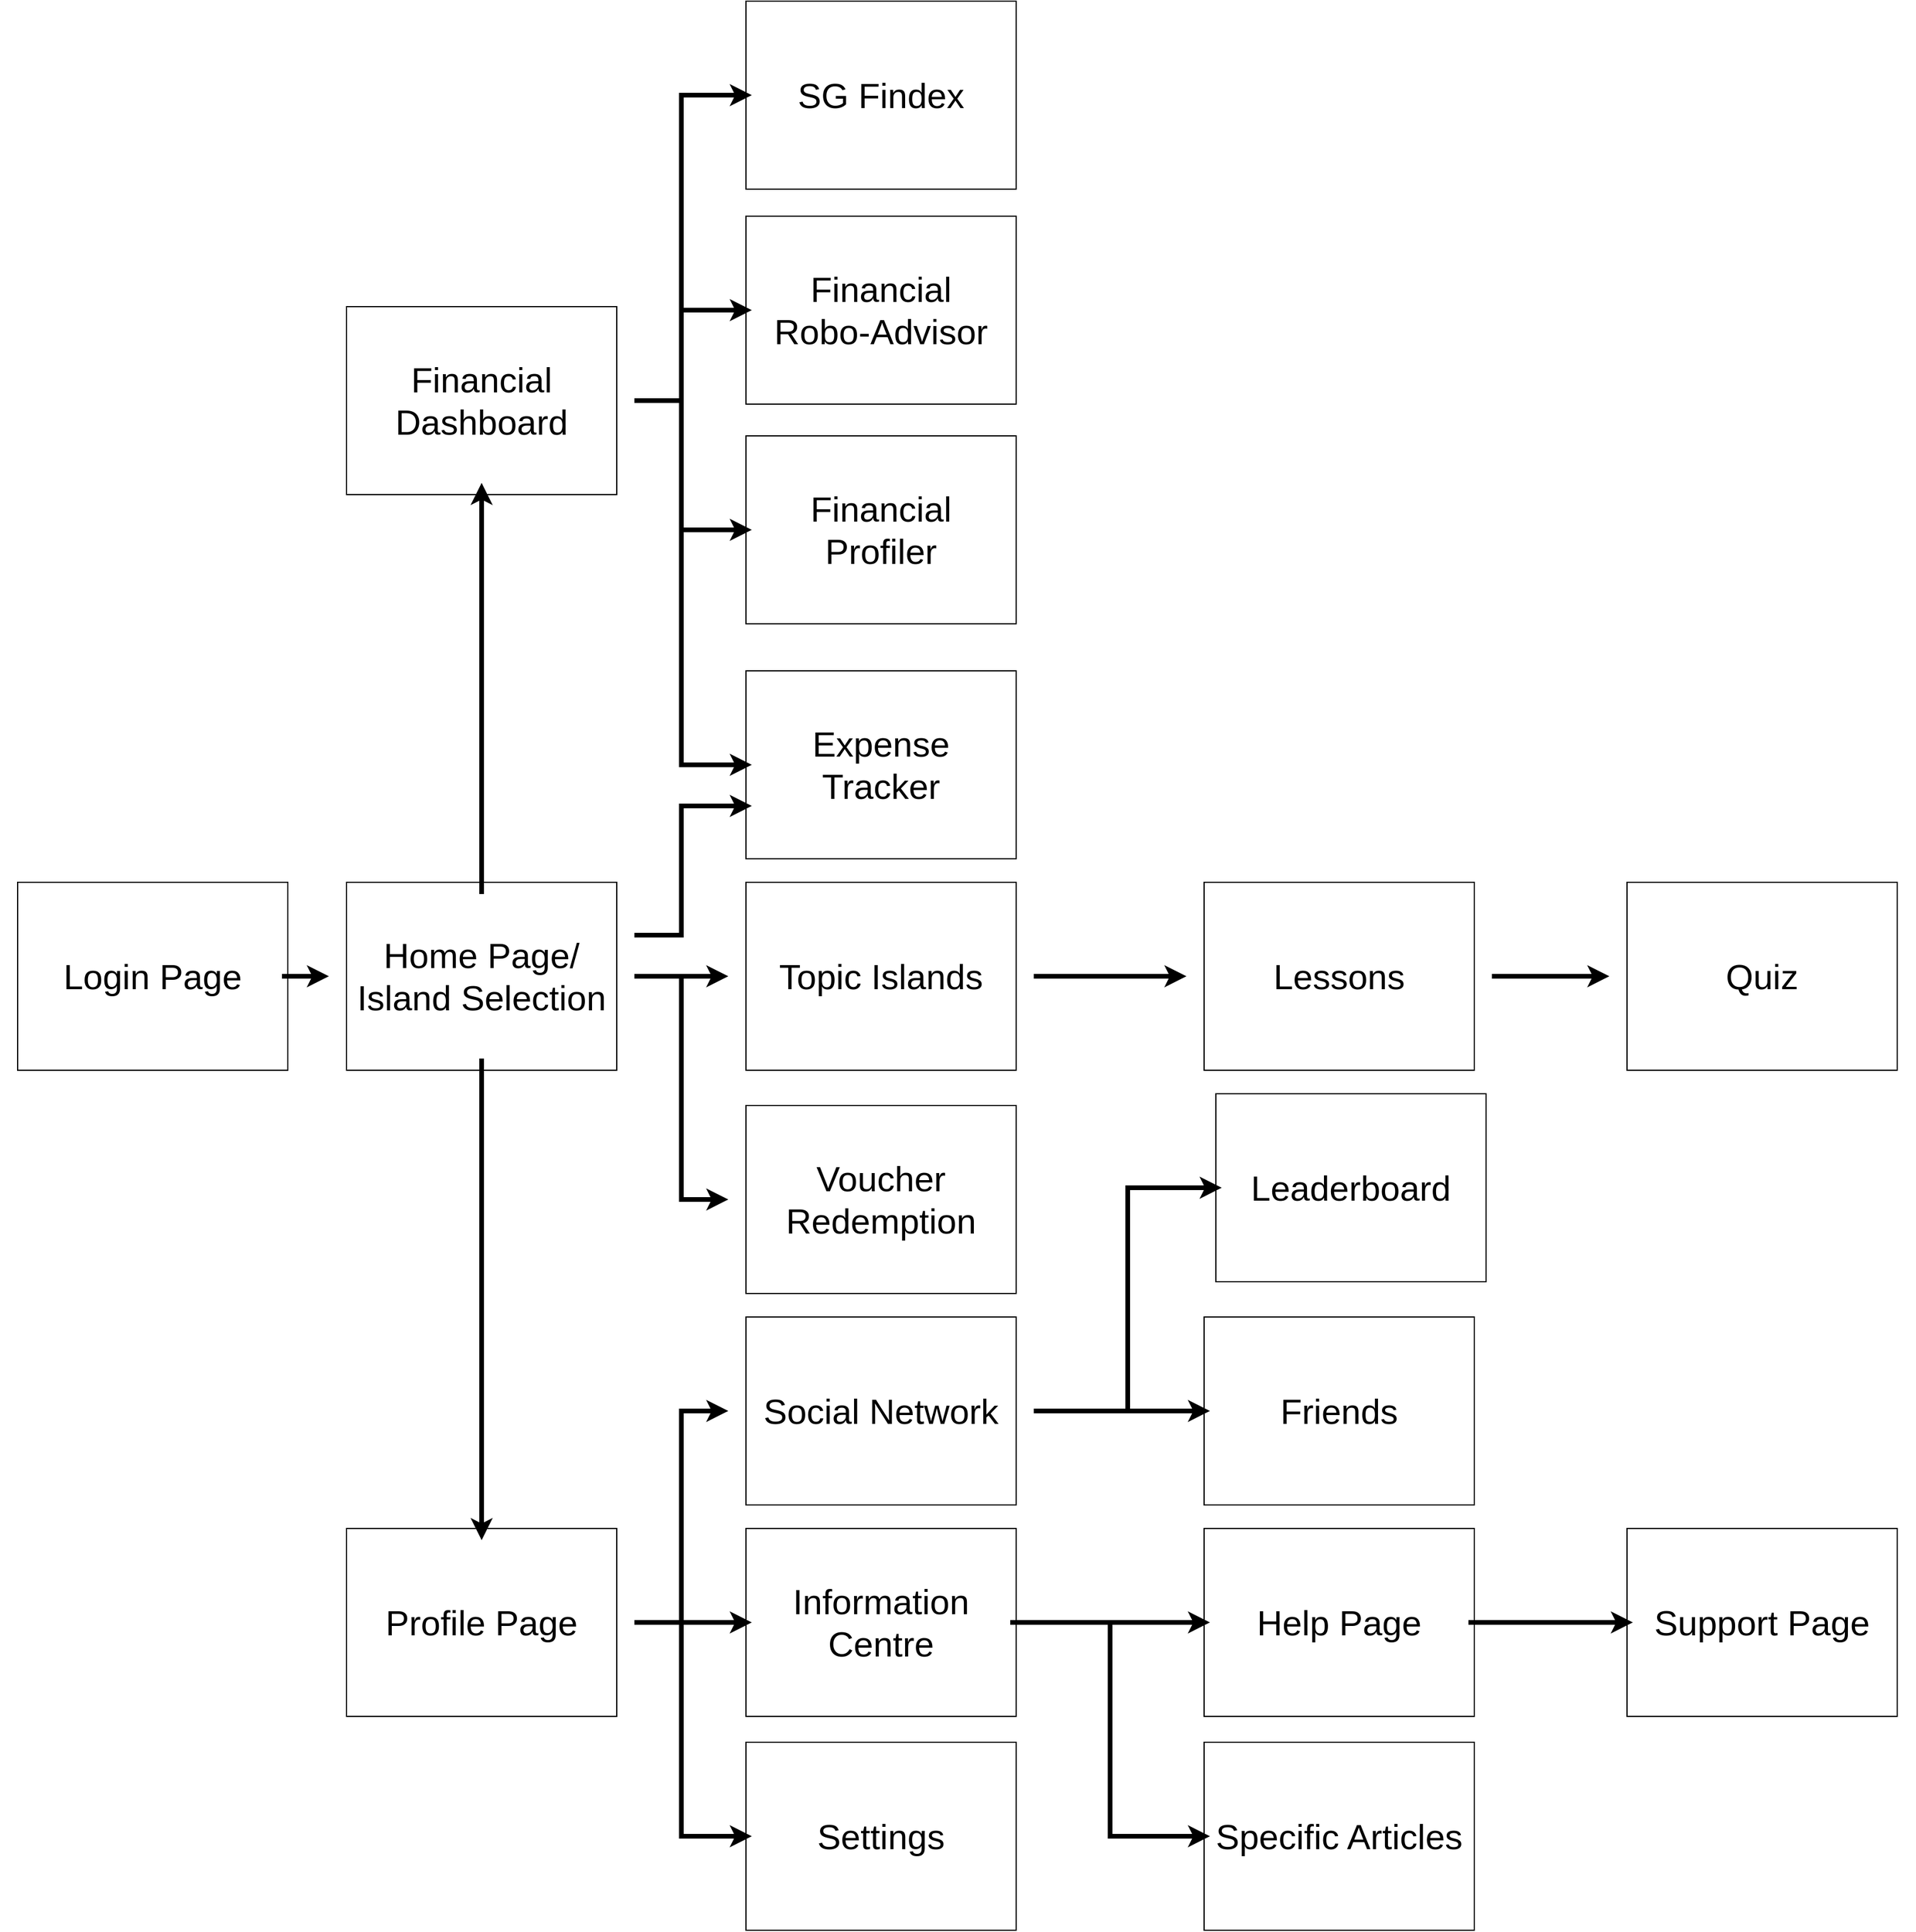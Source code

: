 <mxfile version="20.4.0" type="github">
  <diagram id="xeiWIUsCd8FCCVY9EHyw" name="Page-1">
    <mxGraphModel dx="3365" dy="1923" grid="1" gridSize="10" guides="1" tooltips="1" connect="1" arrows="1" fold="1" page="1" pageScale="1" pageWidth="2336" pageHeight="1654" math="0" shadow="0">
      <root>
        <mxCell id="0" />
        <mxCell id="1" parent="0" />
        <mxCell id="ZgKXBUmyCraqR8mIBlqp-3" value="" style="group" parent="1" vertex="1" connectable="0">
          <mxGeometry y="750" width="260" height="160" as="geometry" />
        </mxCell>
        <mxCell id="ZgKXBUmyCraqR8mIBlqp-65" value="" style="group" parent="ZgKXBUmyCraqR8mIBlqp-3" vertex="1" connectable="0">
          <mxGeometry x="15" width="230" height="160" as="geometry" />
        </mxCell>
        <mxCell id="ZgKXBUmyCraqR8mIBlqp-1" value="" style="rounded=0;whiteSpace=wrap;html=1;" parent="ZgKXBUmyCraqR8mIBlqp-65" vertex="1">
          <mxGeometry width="230" height="160" as="geometry" />
        </mxCell>
        <mxCell id="ZgKXBUmyCraqR8mIBlqp-2" value="&lt;font style=&quot;font-size: 30px;&quot;&gt;Login Page&lt;/font&gt;" style="text;html=1;strokeColor=none;fillColor=none;align=center;verticalAlign=middle;whiteSpace=wrap;rounded=0;container=1;" parent="ZgKXBUmyCraqR8mIBlqp-65" vertex="1">
          <mxGeometry x="5" y="10" width="220" height="140" as="geometry" />
        </mxCell>
        <mxCell id="ZgKXBUmyCraqR8mIBlqp-4" value="" style="group" parent="1" vertex="1" connectable="0">
          <mxGeometry x="280" y="750" width="260" height="160" as="geometry" />
        </mxCell>
        <mxCell id="ZgKXBUmyCraqR8mIBlqp-5" value="" style="rounded=0;whiteSpace=wrap;html=1;" parent="ZgKXBUmyCraqR8mIBlqp-4" vertex="1">
          <mxGeometry x="15" width="230" height="160" as="geometry" />
        </mxCell>
        <mxCell id="ZgKXBUmyCraqR8mIBlqp-6" value="&lt;font style=&quot;font-size: 30px;&quot;&gt;Home Page/&lt;br&gt;Island Selection&lt;br&gt;&lt;/font&gt;" style="text;html=1;strokeColor=none;fillColor=none;align=center;verticalAlign=middle;whiteSpace=wrap;rounded=0;" parent="ZgKXBUmyCraqR8mIBlqp-4" vertex="1">
          <mxGeometry y="10" width="260" height="140" as="geometry" />
        </mxCell>
        <mxCell id="ZgKXBUmyCraqR8mIBlqp-7" value="" style="group" parent="1" vertex="1" connectable="0">
          <mxGeometry x="280" y="260" width="260" height="160" as="geometry" />
        </mxCell>
        <mxCell id="ZgKXBUmyCraqR8mIBlqp-8" value="" style="rounded=0;whiteSpace=wrap;html=1;" parent="ZgKXBUmyCraqR8mIBlqp-7" vertex="1">
          <mxGeometry x="15" width="230" height="160" as="geometry" />
        </mxCell>
        <mxCell id="ZgKXBUmyCraqR8mIBlqp-9" value="&lt;font style=&quot;font-size: 30px;&quot;&gt;Financial Dashboard&lt;/font&gt;" style="text;html=1;strokeColor=none;fillColor=none;align=center;verticalAlign=middle;whiteSpace=wrap;rounded=0;" parent="ZgKXBUmyCraqR8mIBlqp-7" vertex="1">
          <mxGeometry y="10" width="260" height="140" as="geometry" />
        </mxCell>
        <mxCell id="ZgKXBUmyCraqR8mIBlqp-10" value="" style="group" parent="1" vertex="1" connectable="0">
          <mxGeometry x="280" y="1300" width="260" height="160" as="geometry" />
        </mxCell>
        <mxCell id="ZgKXBUmyCraqR8mIBlqp-11" value="" style="rounded=0;whiteSpace=wrap;html=1;" parent="ZgKXBUmyCraqR8mIBlqp-10" vertex="1">
          <mxGeometry x="15" width="230" height="160" as="geometry" />
        </mxCell>
        <mxCell id="ZgKXBUmyCraqR8mIBlqp-12" value="&lt;font style=&quot;font-size: 30px;&quot;&gt;Profile Page&lt;/font&gt;" style="text;html=1;strokeColor=none;fillColor=none;align=center;verticalAlign=middle;whiteSpace=wrap;rounded=0;" parent="ZgKXBUmyCraqR8mIBlqp-10" vertex="1">
          <mxGeometry y="10" width="260" height="140" as="geometry" />
        </mxCell>
        <mxCell id="ZgKXBUmyCraqR8mIBlqp-13" value="" style="group" parent="1" vertex="1" connectable="0">
          <mxGeometry x="620" y="750" width="260" height="160" as="geometry" />
        </mxCell>
        <mxCell id="ZgKXBUmyCraqR8mIBlqp-14" value="" style="rounded=0;whiteSpace=wrap;html=1;" parent="ZgKXBUmyCraqR8mIBlqp-13" vertex="1">
          <mxGeometry x="15" width="230" height="160" as="geometry" />
        </mxCell>
        <mxCell id="ZgKXBUmyCraqR8mIBlqp-15" value="&lt;span style=&quot;font-size: 30px;&quot;&gt;Topic Islands&lt;/span&gt;" style="text;html=1;strokeColor=none;fillColor=none;align=center;verticalAlign=middle;whiteSpace=wrap;rounded=0;" parent="ZgKXBUmyCraqR8mIBlqp-13" vertex="1">
          <mxGeometry y="10" width="260" height="140" as="geometry" />
        </mxCell>
        <mxCell id="ZgKXBUmyCraqR8mIBlqp-16" value="" style="group" parent="1" vertex="1" connectable="0">
          <mxGeometry x="1010" y="750" width="260" height="160" as="geometry" />
        </mxCell>
        <mxCell id="ZgKXBUmyCraqR8mIBlqp-17" value="" style="rounded=0;whiteSpace=wrap;html=1;" parent="ZgKXBUmyCraqR8mIBlqp-16" vertex="1">
          <mxGeometry x="15" width="230" height="160" as="geometry" />
        </mxCell>
        <mxCell id="ZgKXBUmyCraqR8mIBlqp-18" value="&lt;span style=&quot;font-size: 30px;&quot;&gt;Lessons&lt;/span&gt;" style="text;html=1;strokeColor=none;fillColor=none;align=center;verticalAlign=middle;whiteSpace=wrap;rounded=0;" parent="ZgKXBUmyCraqR8mIBlqp-16" vertex="1">
          <mxGeometry y="10" width="260" height="140" as="geometry" />
        </mxCell>
        <mxCell id="ZgKXBUmyCraqR8mIBlqp-19" value="" style="group" parent="1" vertex="1" connectable="0">
          <mxGeometry x="1370" y="750" width="260" height="160" as="geometry" />
        </mxCell>
        <mxCell id="ZgKXBUmyCraqR8mIBlqp-20" value="" style="rounded=0;whiteSpace=wrap;html=1;" parent="ZgKXBUmyCraqR8mIBlqp-19" vertex="1">
          <mxGeometry x="15" width="230" height="160" as="geometry" />
        </mxCell>
        <mxCell id="ZgKXBUmyCraqR8mIBlqp-21" value="&lt;span style=&quot;font-size: 30px;&quot;&gt;Quiz&lt;/span&gt;" style="text;html=1;strokeColor=none;fillColor=none;align=center;verticalAlign=middle;whiteSpace=wrap;rounded=0;" parent="ZgKXBUmyCraqR8mIBlqp-19" vertex="1">
          <mxGeometry y="10" width="260" height="140" as="geometry" />
        </mxCell>
        <mxCell id="ZgKXBUmyCraqR8mIBlqp-22" value="" style="group" parent="1" vertex="1" connectable="0">
          <mxGeometry x="620" y="1120" width="260" height="160" as="geometry" />
        </mxCell>
        <mxCell id="ZgKXBUmyCraqR8mIBlqp-23" value="" style="rounded=0;whiteSpace=wrap;html=1;" parent="ZgKXBUmyCraqR8mIBlqp-22" vertex="1">
          <mxGeometry x="15" width="230" height="160" as="geometry" />
        </mxCell>
        <mxCell id="ZgKXBUmyCraqR8mIBlqp-24" value="&lt;span style=&quot;font-size: 30px;&quot;&gt;Social Network&lt;/span&gt;" style="text;html=1;strokeColor=none;fillColor=none;align=center;verticalAlign=middle;whiteSpace=wrap;rounded=0;" parent="ZgKXBUmyCraqR8mIBlqp-22" vertex="1">
          <mxGeometry y="10" width="260" height="140" as="geometry" />
        </mxCell>
        <mxCell id="ZgKXBUmyCraqR8mIBlqp-25" value="" style="group" parent="1" vertex="1" connectable="0">
          <mxGeometry x="620" y="1300" width="260" height="160" as="geometry" />
        </mxCell>
        <mxCell id="ZgKXBUmyCraqR8mIBlqp-26" value="" style="rounded=0;whiteSpace=wrap;html=1;" parent="ZgKXBUmyCraqR8mIBlqp-25" vertex="1">
          <mxGeometry x="15" width="230" height="160" as="geometry" />
        </mxCell>
        <mxCell id="ZgKXBUmyCraqR8mIBlqp-27" value="&lt;span style=&quot;font-size: 30px;&quot;&gt;Information Centre&lt;/span&gt;" style="text;html=1;strokeColor=none;fillColor=none;align=center;verticalAlign=middle;whiteSpace=wrap;rounded=0;" parent="ZgKXBUmyCraqR8mIBlqp-25" vertex="1">
          <mxGeometry x="20" y="10" width="220" height="140" as="geometry" />
        </mxCell>
        <mxCell id="ZgKXBUmyCraqR8mIBlqp-31" value="" style="group" parent="1" vertex="1" connectable="0">
          <mxGeometry x="620" y="940" width="260" height="160" as="geometry" />
        </mxCell>
        <mxCell id="ZgKXBUmyCraqR8mIBlqp-32" value="" style="rounded=0;whiteSpace=wrap;html=1;" parent="ZgKXBUmyCraqR8mIBlqp-31" vertex="1">
          <mxGeometry x="15" width="230" height="160" as="geometry" />
        </mxCell>
        <mxCell id="ZgKXBUmyCraqR8mIBlqp-33" value="&lt;span style=&quot;font-size: 30px;&quot;&gt;Voucher Redemption&lt;/span&gt;" style="text;html=1;strokeColor=none;fillColor=none;align=center;verticalAlign=middle;whiteSpace=wrap;rounded=0;" parent="ZgKXBUmyCraqR8mIBlqp-31" vertex="1">
          <mxGeometry y="10" width="260" height="140" as="geometry" />
        </mxCell>
        <mxCell id="ZgKXBUmyCraqR8mIBlqp-34" value="" style="group" parent="1" vertex="1" connectable="0">
          <mxGeometry x="1010" y="1300" width="260" height="160" as="geometry" />
        </mxCell>
        <mxCell id="ZgKXBUmyCraqR8mIBlqp-35" value="" style="rounded=0;whiteSpace=wrap;html=1;" parent="ZgKXBUmyCraqR8mIBlqp-34" vertex="1">
          <mxGeometry x="15" width="230" height="160" as="geometry" />
        </mxCell>
        <mxCell id="ZgKXBUmyCraqR8mIBlqp-36" value="&lt;span style=&quot;font-size: 30px;&quot;&gt;Help Page&lt;/span&gt;" style="text;html=1;strokeColor=none;fillColor=none;align=center;verticalAlign=middle;whiteSpace=wrap;rounded=0;" parent="ZgKXBUmyCraqR8mIBlqp-34" vertex="1">
          <mxGeometry x="20" y="10" width="220" height="140" as="geometry" />
        </mxCell>
        <mxCell id="ZgKXBUmyCraqR8mIBlqp-37" value="" style="group" parent="1" vertex="1" connectable="0">
          <mxGeometry x="620" y="570" width="260" height="160" as="geometry" />
        </mxCell>
        <mxCell id="ZgKXBUmyCraqR8mIBlqp-38" value="" style="rounded=0;whiteSpace=wrap;html=1;" parent="ZgKXBUmyCraqR8mIBlqp-37" vertex="1">
          <mxGeometry x="15" width="230" height="160" as="geometry" />
        </mxCell>
        <mxCell id="ZgKXBUmyCraqR8mIBlqp-39" value="&lt;span style=&quot;font-size: 30px;&quot;&gt;Expense Tracker&lt;/span&gt;" style="text;html=1;strokeColor=none;fillColor=none;align=center;verticalAlign=middle;whiteSpace=wrap;rounded=0;" parent="ZgKXBUmyCraqR8mIBlqp-37" vertex="1">
          <mxGeometry x="20" y="10" width="220" height="140" as="geometry" />
        </mxCell>
        <mxCell id="ZgKXBUmyCraqR8mIBlqp-40" value="" style="group" parent="1" vertex="1" connectable="0">
          <mxGeometry x="620" y="370" width="260" height="160" as="geometry" />
        </mxCell>
        <mxCell id="ZgKXBUmyCraqR8mIBlqp-41" value="" style="rounded=0;whiteSpace=wrap;html=1;" parent="ZgKXBUmyCraqR8mIBlqp-40" vertex="1">
          <mxGeometry x="15" width="230" height="160" as="geometry" />
        </mxCell>
        <mxCell id="ZgKXBUmyCraqR8mIBlqp-42" value="&lt;span style=&quot;font-size: 30px;&quot;&gt;Financial Profiler&lt;/span&gt;" style="text;html=1;strokeColor=none;fillColor=none;align=center;verticalAlign=middle;whiteSpace=wrap;rounded=0;" parent="ZgKXBUmyCraqR8mIBlqp-40" vertex="1">
          <mxGeometry x="20" y="10" width="220" height="140" as="geometry" />
        </mxCell>
        <mxCell id="ZgKXBUmyCraqR8mIBlqp-43" value="" style="group" parent="1" vertex="1" connectable="0">
          <mxGeometry x="620" y="183" width="260" height="160" as="geometry" />
        </mxCell>
        <mxCell id="ZgKXBUmyCraqR8mIBlqp-44" value="" style="rounded=0;whiteSpace=wrap;html=1;" parent="ZgKXBUmyCraqR8mIBlqp-43" vertex="1">
          <mxGeometry x="15" width="230" height="160" as="geometry" />
        </mxCell>
        <mxCell id="ZgKXBUmyCraqR8mIBlqp-45" value="&lt;span style=&quot;font-size: 30px;&quot;&gt;Financial &lt;br&gt;Robo-Advisor&lt;/span&gt;" style="text;html=1;strokeColor=none;fillColor=none;align=center;verticalAlign=middle;whiteSpace=wrap;rounded=0;" parent="ZgKXBUmyCraqR8mIBlqp-43" vertex="1">
          <mxGeometry x="20" y="10" width="220" height="140" as="geometry" />
        </mxCell>
        <mxCell id="ZgKXBUmyCraqR8mIBlqp-46" value="" style="group" parent="1" vertex="1" connectable="0">
          <mxGeometry x="620" y="1482" width="260" height="160" as="geometry" />
        </mxCell>
        <mxCell id="ZgKXBUmyCraqR8mIBlqp-47" value="" style="rounded=0;whiteSpace=wrap;html=1;" parent="ZgKXBUmyCraqR8mIBlqp-46" vertex="1">
          <mxGeometry x="15" width="230" height="160" as="geometry" />
        </mxCell>
        <mxCell id="ZgKXBUmyCraqR8mIBlqp-48" value="&lt;span style=&quot;font-size: 30px;&quot;&gt;Settings&lt;/span&gt;" style="text;html=1;strokeColor=none;fillColor=none;align=center;verticalAlign=middle;whiteSpace=wrap;rounded=0;" parent="ZgKXBUmyCraqR8mIBlqp-46" vertex="1">
          <mxGeometry x="20" y="10" width="220" height="140" as="geometry" />
        </mxCell>
        <mxCell id="ZgKXBUmyCraqR8mIBlqp-49" value="" style="group" parent="1" vertex="1" connectable="0">
          <mxGeometry x="1020" y="930" width="260" height="160" as="geometry" />
        </mxCell>
        <mxCell id="ZgKXBUmyCraqR8mIBlqp-50" value="" style="rounded=0;whiteSpace=wrap;html=1;" parent="ZgKXBUmyCraqR8mIBlqp-49" vertex="1">
          <mxGeometry x="15" width="230" height="160" as="geometry" />
        </mxCell>
        <mxCell id="ZgKXBUmyCraqR8mIBlqp-51" value="&lt;span style=&quot;font-size: 30px;&quot;&gt;Leaderboard&lt;/span&gt;" style="text;html=1;strokeColor=none;fillColor=none;align=center;verticalAlign=middle;whiteSpace=wrap;rounded=0;" parent="ZgKXBUmyCraqR8mIBlqp-49" vertex="1">
          <mxGeometry x="20" y="10" width="220" height="140" as="geometry" />
        </mxCell>
        <mxCell id="ZgKXBUmyCraqR8mIBlqp-52" value="" style="group" parent="1" vertex="1" connectable="0">
          <mxGeometry x="1010" y="1120" width="260" height="160" as="geometry" />
        </mxCell>
        <mxCell id="ZgKXBUmyCraqR8mIBlqp-53" value="" style="rounded=0;whiteSpace=wrap;html=1;" parent="ZgKXBUmyCraqR8mIBlqp-52" vertex="1">
          <mxGeometry x="15" width="230" height="160" as="geometry" />
        </mxCell>
        <mxCell id="ZgKXBUmyCraqR8mIBlqp-54" value="&lt;span style=&quot;font-size: 30px;&quot;&gt;Friends&lt;/span&gt;" style="text;html=1;strokeColor=none;fillColor=none;align=center;verticalAlign=middle;whiteSpace=wrap;rounded=0;" parent="ZgKXBUmyCraqR8mIBlqp-52" vertex="1">
          <mxGeometry x="20" y="10" width="220" height="140" as="geometry" />
        </mxCell>
        <mxCell id="ZgKXBUmyCraqR8mIBlqp-55" value="" style="group" parent="1" vertex="1" connectable="0">
          <mxGeometry x="1010" y="1482" width="260" height="160" as="geometry" />
        </mxCell>
        <mxCell id="ZgKXBUmyCraqR8mIBlqp-56" value="" style="rounded=0;whiteSpace=wrap;html=1;" parent="ZgKXBUmyCraqR8mIBlqp-55" vertex="1">
          <mxGeometry x="15" width="230" height="160" as="geometry" />
        </mxCell>
        <mxCell id="ZgKXBUmyCraqR8mIBlqp-57" value="&lt;span style=&quot;font-size: 30px;&quot;&gt;Specific Articles&lt;/span&gt;" style="text;html=1;strokeColor=none;fillColor=none;align=center;verticalAlign=middle;whiteSpace=wrap;rounded=0;" parent="ZgKXBUmyCraqR8mIBlqp-55" vertex="1">
          <mxGeometry x="20" y="10" width="220" height="140" as="geometry" />
        </mxCell>
        <mxCell id="ZgKXBUmyCraqR8mIBlqp-58" value="" style="group" parent="1" vertex="1" connectable="0">
          <mxGeometry x="620" width="260" height="160" as="geometry" />
        </mxCell>
        <mxCell id="ZgKXBUmyCraqR8mIBlqp-59" value="" style="rounded=0;whiteSpace=wrap;html=1;" parent="ZgKXBUmyCraqR8mIBlqp-58" vertex="1">
          <mxGeometry x="15" width="230" height="160" as="geometry" />
        </mxCell>
        <mxCell id="ZgKXBUmyCraqR8mIBlqp-60" value="&lt;span style=&quot;font-size: 30px;&quot;&gt;SG Findex&lt;/span&gt;" style="text;html=1;strokeColor=none;fillColor=none;align=center;verticalAlign=middle;whiteSpace=wrap;rounded=0;" parent="ZgKXBUmyCraqR8mIBlqp-58" vertex="1">
          <mxGeometry x="20" y="10" width="220" height="140" as="geometry" />
        </mxCell>
        <mxCell id="ZgKXBUmyCraqR8mIBlqp-67" style="edgeStyle=orthogonalEdgeStyle;rounded=0;orthogonalLoop=1;jettySize=auto;html=1;exitX=1;exitY=0.5;exitDx=0;exitDy=0;strokeWidth=4;fontSize=30;" parent="1" source="ZgKXBUmyCraqR8mIBlqp-2" target="ZgKXBUmyCraqR8mIBlqp-6" edge="1">
          <mxGeometry relative="1" as="geometry" />
        </mxCell>
        <mxCell id="ZgKXBUmyCraqR8mIBlqp-70" style="edgeStyle=orthogonalEdgeStyle;rounded=0;orthogonalLoop=1;jettySize=auto;html=1;exitX=0.5;exitY=0;exitDx=0;exitDy=0;entryX=0.5;entryY=1;entryDx=0;entryDy=0;strokeWidth=4;fontSize=30;" parent="1" source="ZgKXBUmyCraqR8mIBlqp-6" target="ZgKXBUmyCraqR8mIBlqp-9" edge="1">
          <mxGeometry relative="1" as="geometry" />
        </mxCell>
        <mxCell id="ZgKXBUmyCraqR8mIBlqp-71" style="edgeStyle=orthogonalEdgeStyle;rounded=0;orthogonalLoop=1;jettySize=auto;html=1;exitX=0.5;exitY=1;exitDx=0;exitDy=0;entryX=0.5;entryY=0;entryDx=0;entryDy=0;strokeWidth=4;fontSize=30;" parent="1" source="ZgKXBUmyCraqR8mIBlqp-6" target="ZgKXBUmyCraqR8mIBlqp-12" edge="1">
          <mxGeometry relative="1" as="geometry" />
        </mxCell>
        <mxCell id="ZgKXBUmyCraqR8mIBlqp-72" style="edgeStyle=orthogonalEdgeStyle;rounded=0;orthogonalLoop=1;jettySize=auto;html=1;exitX=1;exitY=0.5;exitDx=0;exitDy=0;entryX=0;entryY=0.5;entryDx=0;entryDy=0;strokeWidth=4;fontSize=30;" parent="1" source="ZgKXBUmyCraqR8mIBlqp-6" target="ZgKXBUmyCraqR8mIBlqp-15" edge="1">
          <mxGeometry relative="1" as="geometry" />
        </mxCell>
        <mxCell id="ZgKXBUmyCraqR8mIBlqp-74" style="edgeStyle=orthogonalEdgeStyle;rounded=0;orthogonalLoop=1;jettySize=auto;html=1;exitX=1;exitY=0.5;exitDx=0;exitDy=0;entryX=0;entryY=0.5;entryDx=0;entryDy=0;strokeWidth=4;fontSize=30;" parent="1" source="ZgKXBUmyCraqR8mIBlqp-6" target="ZgKXBUmyCraqR8mIBlqp-33" edge="1">
          <mxGeometry relative="1" as="geometry" />
        </mxCell>
        <mxCell id="ZgKXBUmyCraqR8mIBlqp-76" style="edgeStyle=orthogonalEdgeStyle;rounded=0;orthogonalLoop=1;jettySize=auto;html=1;exitX=1;exitY=0.5;exitDx=0;exitDy=0;entryX=0;entryY=0.5;entryDx=0;entryDy=0;strokeWidth=4;fontSize=30;" parent="1" source="ZgKXBUmyCraqR8mIBlqp-12" target="ZgKXBUmyCraqR8mIBlqp-24" edge="1">
          <mxGeometry relative="1" as="geometry" />
        </mxCell>
        <mxCell id="ZgKXBUmyCraqR8mIBlqp-77" style="edgeStyle=orthogonalEdgeStyle;rounded=0;orthogonalLoop=1;jettySize=auto;html=1;exitX=1;exitY=0.5;exitDx=0;exitDy=0;entryX=0;entryY=0.5;entryDx=0;entryDy=0;strokeWidth=4;fontSize=30;" parent="1" source="ZgKXBUmyCraqR8mIBlqp-12" target="ZgKXBUmyCraqR8mIBlqp-27" edge="1">
          <mxGeometry relative="1" as="geometry" />
        </mxCell>
        <mxCell id="ZgKXBUmyCraqR8mIBlqp-78" style="edgeStyle=orthogonalEdgeStyle;rounded=0;orthogonalLoop=1;jettySize=auto;html=1;exitX=1;exitY=0.5;exitDx=0;exitDy=0;entryX=0;entryY=0.5;entryDx=0;entryDy=0;strokeWidth=4;fontSize=30;" parent="1" source="ZgKXBUmyCraqR8mIBlqp-12" target="ZgKXBUmyCraqR8mIBlqp-48" edge="1">
          <mxGeometry relative="1" as="geometry">
            <Array as="points">
              <mxPoint x="580" y="1380" />
              <mxPoint x="580" y="1562" />
            </Array>
          </mxGeometry>
        </mxCell>
        <mxCell id="ZgKXBUmyCraqR8mIBlqp-79" style="edgeStyle=orthogonalEdgeStyle;rounded=0;orthogonalLoop=1;jettySize=auto;html=1;exitX=1;exitY=0.5;exitDx=0;exitDy=0;entryX=0;entryY=0.5;entryDx=0;entryDy=0;strokeWidth=4;fontSize=30;" parent="1" source="ZgKXBUmyCraqR8mIBlqp-27" target="ZgKXBUmyCraqR8mIBlqp-36" edge="1">
          <mxGeometry relative="1" as="geometry" />
        </mxCell>
        <mxCell id="ZgKXBUmyCraqR8mIBlqp-80" style="edgeStyle=orthogonalEdgeStyle;rounded=0;orthogonalLoop=1;jettySize=auto;html=1;exitX=1;exitY=0.5;exitDx=0;exitDy=0;entryX=0;entryY=0.5;entryDx=0;entryDy=0;strokeWidth=4;fontSize=30;" parent="1" source="ZgKXBUmyCraqR8mIBlqp-27" target="ZgKXBUmyCraqR8mIBlqp-57" edge="1">
          <mxGeometry relative="1" as="geometry" />
        </mxCell>
        <mxCell id="ZgKXBUmyCraqR8mIBlqp-81" style="edgeStyle=orthogonalEdgeStyle;rounded=0;orthogonalLoop=1;jettySize=auto;html=1;exitX=1;exitY=0.5;exitDx=0;exitDy=0;entryX=0;entryY=0.5;entryDx=0;entryDy=0;strokeWidth=4;fontSize=30;" parent="1" source="ZgKXBUmyCraqR8mIBlqp-24" target="ZgKXBUmyCraqR8mIBlqp-54" edge="1">
          <mxGeometry relative="1" as="geometry" />
        </mxCell>
        <mxCell id="ZgKXBUmyCraqR8mIBlqp-82" style="edgeStyle=orthogonalEdgeStyle;rounded=0;orthogonalLoop=1;jettySize=auto;html=1;exitX=1;exitY=0.5;exitDx=0;exitDy=0;entryX=0;entryY=0.5;entryDx=0;entryDy=0;strokeWidth=4;fontSize=30;" parent="1" source="ZgKXBUmyCraqR8mIBlqp-24" target="ZgKXBUmyCraqR8mIBlqp-51" edge="1">
          <mxGeometry relative="1" as="geometry" />
        </mxCell>
        <mxCell id="ZgKXBUmyCraqR8mIBlqp-83" style="edgeStyle=orthogonalEdgeStyle;rounded=0;orthogonalLoop=1;jettySize=auto;html=1;exitX=1;exitY=0.5;exitDx=0;exitDy=0;entryX=0;entryY=0.5;entryDx=0;entryDy=0;strokeWidth=4;fontSize=30;" parent="1" source="ZgKXBUmyCraqR8mIBlqp-15" target="ZgKXBUmyCraqR8mIBlqp-18" edge="1">
          <mxGeometry relative="1" as="geometry" />
        </mxCell>
        <mxCell id="ZgKXBUmyCraqR8mIBlqp-84" style="edgeStyle=orthogonalEdgeStyle;rounded=0;orthogonalLoop=1;jettySize=auto;html=1;exitX=1;exitY=0.5;exitDx=0;exitDy=0;entryX=0;entryY=0.5;entryDx=0;entryDy=0;strokeWidth=4;fontSize=30;" parent="1" source="ZgKXBUmyCraqR8mIBlqp-18" target="ZgKXBUmyCraqR8mIBlqp-21" edge="1">
          <mxGeometry relative="1" as="geometry" />
        </mxCell>
        <mxCell id="ZgKXBUmyCraqR8mIBlqp-86" style="edgeStyle=orthogonalEdgeStyle;rounded=0;orthogonalLoop=1;jettySize=auto;html=1;exitX=1;exitY=0.5;exitDx=0;exitDy=0;entryX=0;entryY=0.5;entryDx=0;entryDy=0;strokeWidth=4;fontSize=30;" parent="1" source="ZgKXBUmyCraqR8mIBlqp-9" target="ZgKXBUmyCraqR8mIBlqp-42" edge="1">
          <mxGeometry relative="1" as="geometry">
            <Array as="points">
              <mxPoint x="580" y="340" />
              <mxPoint x="580" y="450" />
            </Array>
          </mxGeometry>
        </mxCell>
        <mxCell id="ZgKXBUmyCraqR8mIBlqp-88" style="edgeStyle=orthogonalEdgeStyle;rounded=0;orthogonalLoop=1;jettySize=auto;html=1;exitX=1;exitY=0.5;exitDx=0;exitDy=0;entryX=0;entryY=0.5;entryDx=0;entryDy=0;strokeWidth=4;fontSize=30;" parent="1" source="ZgKXBUmyCraqR8mIBlqp-9" target="ZgKXBUmyCraqR8mIBlqp-45" edge="1">
          <mxGeometry relative="1" as="geometry">
            <Array as="points">
              <mxPoint x="580" y="340" />
              <mxPoint x="580" y="263" />
            </Array>
          </mxGeometry>
        </mxCell>
        <mxCell id="ZgKXBUmyCraqR8mIBlqp-89" style="edgeStyle=orthogonalEdgeStyle;rounded=0;orthogonalLoop=1;jettySize=auto;html=1;exitX=1;exitY=0.5;exitDx=0;exitDy=0;entryX=0;entryY=0.5;entryDx=0;entryDy=0;strokeWidth=4;fontSize=30;" parent="1" source="ZgKXBUmyCraqR8mIBlqp-9" target="ZgKXBUmyCraqR8mIBlqp-60" edge="1">
          <mxGeometry relative="1" as="geometry">
            <Array as="points">
              <mxPoint x="580" y="340" />
              <mxPoint x="580" y="80" />
            </Array>
          </mxGeometry>
        </mxCell>
        <mxCell id="ZgKXBUmyCraqR8mIBlqp-90" style="edgeStyle=orthogonalEdgeStyle;rounded=0;orthogonalLoop=1;jettySize=auto;html=1;exitX=1;exitY=0.5;exitDx=0;exitDy=0;entryX=0;entryY=0.5;entryDx=0;entryDy=0;strokeWidth=4;fontSize=30;" parent="1" source="ZgKXBUmyCraqR8mIBlqp-9" target="ZgKXBUmyCraqR8mIBlqp-39" edge="1">
          <mxGeometry relative="1" as="geometry">
            <Array as="points">
              <mxPoint x="580" y="340" />
              <mxPoint x="580" y="650" />
            </Array>
          </mxGeometry>
        </mxCell>
        <mxCell id="ZgKXBUmyCraqR8mIBlqp-92" style="edgeStyle=orthogonalEdgeStyle;rounded=0;orthogonalLoop=1;jettySize=auto;html=1;exitX=1;exitY=0.25;exitDx=0;exitDy=0;entryX=0;entryY=0.75;entryDx=0;entryDy=0;strokeWidth=4;fontSize=30;" parent="1" source="ZgKXBUmyCraqR8mIBlqp-6" target="ZgKXBUmyCraqR8mIBlqp-39" edge="1">
          <mxGeometry relative="1" as="geometry">
            <Array as="points">
              <mxPoint x="580" y="795" />
              <mxPoint x="580" y="685" />
            </Array>
          </mxGeometry>
        </mxCell>
        <mxCell id="Au6ATn1cRICDjOCf6nQJ-1" value="" style="group" vertex="1" connectable="0" parent="1">
          <mxGeometry x="1370" y="1300" width="260" height="160" as="geometry" />
        </mxCell>
        <mxCell id="Au6ATn1cRICDjOCf6nQJ-2" value="" style="rounded=0;whiteSpace=wrap;html=1;" vertex="1" parent="Au6ATn1cRICDjOCf6nQJ-1">
          <mxGeometry x="15" width="230" height="160" as="geometry" />
        </mxCell>
        <mxCell id="Au6ATn1cRICDjOCf6nQJ-3" value="&lt;span style=&quot;font-size: 30px;&quot;&gt;Support Page&lt;/span&gt;" style="text;html=1;strokeColor=none;fillColor=none;align=center;verticalAlign=middle;whiteSpace=wrap;rounded=0;" vertex="1" parent="Au6ATn1cRICDjOCf6nQJ-1">
          <mxGeometry x="20" y="10" width="220" height="140" as="geometry" />
        </mxCell>
        <mxCell id="Au6ATn1cRICDjOCf6nQJ-4" style="edgeStyle=orthogonalEdgeStyle;rounded=0;orthogonalLoop=1;jettySize=auto;html=1;exitX=1;exitY=0.5;exitDx=0;exitDy=0;entryX=0;entryY=0.5;entryDx=0;entryDy=0;strokeWidth=4;" edge="1" parent="1" source="ZgKXBUmyCraqR8mIBlqp-36" target="Au6ATn1cRICDjOCf6nQJ-3">
          <mxGeometry relative="1" as="geometry" />
        </mxCell>
      </root>
    </mxGraphModel>
  </diagram>
</mxfile>
